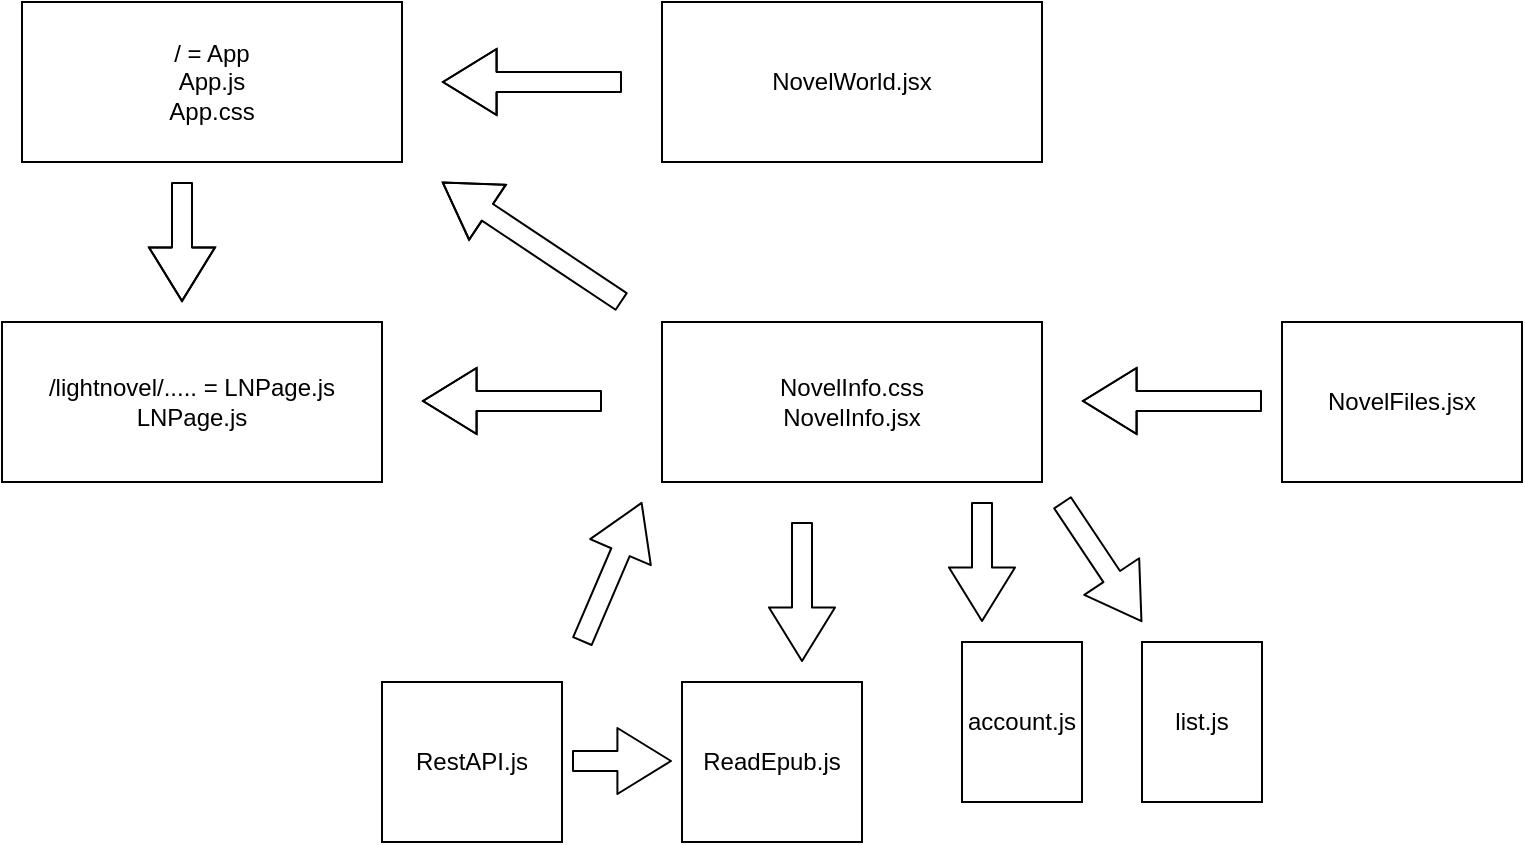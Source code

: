 <mxfile>
    <diagram id="As8xT1HVmM_xL0H-c9_n" name="Page-1">
        <mxGraphModel dx="1010" dy="618" grid="1" gridSize="10" guides="1" tooltips="1" connect="1" arrows="1" fold="1" page="1" pageScale="1" pageWidth="850" pageHeight="1100" math="0" shadow="0">
            <root>
                <mxCell id="0"/>
                <mxCell id="1" parent="0"/>
                <mxCell id="3" value="/ = App&lt;br&gt;App.js&lt;br&gt;App.css" style="rounded=0;whiteSpace=wrap;html=1;" parent="1" vertex="1">
                    <mxGeometry x="60" y="80" width="190" height="80" as="geometry"/>
                </mxCell>
                <mxCell id="4" value="" style="shape=flexArrow;endArrow=classic;html=1;endWidth=22;endSize=8.6;" parent="1" edge="1">
                    <mxGeometry width="50" height="50" relative="1" as="geometry">
                        <mxPoint x="360" y="120" as="sourcePoint"/>
                        <mxPoint x="270" y="120" as="targetPoint"/>
                        <Array as="points">
                            <mxPoint x="350" y="120"/>
                        </Array>
                    </mxGeometry>
                </mxCell>
                <mxCell id="5" value="NovelWorld.jsx" style="rounded=0;whiteSpace=wrap;html=1;" parent="1" vertex="1">
                    <mxGeometry x="380" y="80" width="190" height="80" as="geometry"/>
                </mxCell>
                <mxCell id="6" value="" style="shape=flexArrow;endArrow=classic;html=1;endWidth=22;endSize=8.6;" parent="1" edge="1">
                    <mxGeometry width="50" height="50" relative="1" as="geometry">
                        <mxPoint x="140" y="170" as="sourcePoint"/>
                        <mxPoint x="140" y="230" as="targetPoint"/>
                        <Array as="points">
                            <mxPoint x="140" y="180"/>
                        </Array>
                    </mxGeometry>
                </mxCell>
                <mxCell id="7" value="/lightnovel/..... = LNPage.js&lt;br&gt;LNPage.js" style="rounded=0;whiteSpace=wrap;html=1;" parent="1" vertex="1">
                    <mxGeometry x="50" y="240" width="190" height="80" as="geometry"/>
                </mxCell>
                <mxCell id="8" value="" style="shape=flexArrow;endArrow=classic;html=1;endWidth=22;endSize=8.6;" parent="1" edge="1">
                    <mxGeometry width="50" height="50" relative="1" as="geometry">
                        <mxPoint x="350" y="279.5" as="sourcePoint"/>
                        <mxPoint x="260" y="279.5" as="targetPoint"/>
                        <Array as="points">
                            <mxPoint x="340" y="279.5"/>
                        </Array>
                    </mxGeometry>
                </mxCell>
                <mxCell id="9" value="NovelInfo.css&lt;br&gt;NovelInfo.jsx" style="rounded=0;whiteSpace=wrap;html=1;" parent="1" vertex="1">
                    <mxGeometry x="380" y="240" width="190" height="80" as="geometry"/>
                </mxCell>
                <mxCell id="11" value="" style="shape=flexArrow;endArrow=classic;html=1;endWidth=22;endSize=8.6;" parent="1" edge="1">
                    <mxGeometry width="50" height="50" relative="1" as="geometry">
                        <mxPoint x="360" y="230" as="sourcePoint"/>
                        <mxPoint x="270" y="170" as="targetPoint"/>
                        <Array as="points">
                            <mxPoint x="330" y="210"/>
                        </Array>
                    </mxGeometry>
                </mxCell>
                <mxCell id="14" value="" style="shape=flexArrow;endArrow=classic;html=1;endWidth=22;endSize=8.6;" parent="1" edge="1">
                    <mxGeometry width="50" height="50" relative="1" as="geometry">
                        <mxPoint x="540" y="330" as="sourcePoint"/>
                        <mxPoint x="540" y="390" as="targetPoint"/>
                        <Array as="points">
                            <mxPoint x="540" y="330"/>
                        </Array>
                    </mxGeometry>
                </mxCell>
                <mxCell id="15" value="" style="shape=flexArrow;endArrow=classic;html=1;endWidth=22;endSize=8.6;" parent="1" edge="1">
                    <mxGeometry width="50" height="50" relative="1" as="geometry">
                        <mxPoint x="580" y="330" as="sourcePoint"/>
                        <mxPoint x="620" y="390" as="targetPoint"/>
                        <Array as="points">
                            <mxPoint x="580" y="330"/>
                        </Array>
                    </mxGeometry>
                </mxCell>
                <mxCell id="16" value="account.js" style="rounded=0;whiteSpace=wrap;html=1;" parent="1" vertex="1">
                    <mxGeometry x="530" y="400" width="60" height="80" as="geometry"/>
                </mxCell>
                <mxCell id="17" value="list.js" style="rounded=0;whiteSpace=wrap;html=1;" parent="1" vertex="1">
                    <mxGeometry x="620" y="400" width="60" height="80" as="geometry"/>
                </mxCell>
                <mxCell id="18" value="" style="shape=flexArrow;endArrow=classic;html=1;endWidth=22;endSize=8.6;" parent="1" edge="1">
                    <mxGeometry width="50" height="50" relative="1" as="geometry">
                        <mxPoint x="450" y="340" as="sourcePoint"/>
                        <mxPoint x="450" y="410" as="targetPoint"/>
                        <Array as="points">
                            <mxPoint x="450" y="340"/>
                        </Array>
                    </mxGeometry>
                </mxCell>
                <mxCell id="19" value="ReadEpub.js" style="rounded=0;whiteSpace=wrap;html=1;" parent="1" vertex="1">
                    <mxGeometry x="390" y="420" width="90" height="80" as="geometry"/>
                </mxCell>
                <mxCell id="20" value="RestAPI.js" style="rounded=0;whiteSpace=wrap;html=1;" parent="1" vertex="1">
                    <mxGeometry x="240" y="420" width="90" height="80" as="geometry"/>
                </mxCell>
                <mxCell id="22" value="" style="shape=flexArrow;endArrow=classic;html=1;endWidth=22;endSize=8.6;" parent="1" edge="1">
                    <mxGeometry width="50" height="50" relative="1" as="geometry">
                        <mxPoint x="335" y="459.5" as="sourcePoint"/>
                        <mxPoint x="385" y="459.5" as="targetPoint"/>
                        <Array as="points"/>
                    </mxGeometry>
                </mxCell>
                <mxCell id="24" value="" style="shape=flexArrow;endArrow=classic;html=1;endWidth=22;endSize=8.6;" parent="1" edge="1">
                    <mxGeometry width="50" height="50" relative="1" as="geometry">
                        <mxPoint x="340" y="400" as="sourcePoint"/>
                        <mxPoint x="370" y="330" as="targetPoint"/>
                        <Array as="points">
                            <mxPoint x="340" y="400"/>
                        </Array>
                    </mxGeometry>
                </mxCell>
                <mxCell id="25" value="" style="shape=flexArrow;endArrow=classic;html=1;endWidth=22;endSize=8.6;" edge="1" parent="1">
                    <mxGeometry width="50" height="50" relative="1" as="geometry">
                        <mxPoint x="680" y="279.5" as="sourcePoint"/>
                        <mxPoint x="590" y="279.5" as="targetPoint"/>
                        <Array as="points">
                            <mxPoint x="670" y="279.5"/>
                        </Array>
                    </mxGeometry>
                </mxCell>
                <mxCell id="26" value="NovelFiles.jsx" style="rounded=0;whiteSpace=wrap;html=1;" vertex="1" parent="1">
                    <mxGeometry x="690" y="240" width="120" height="80" as="geometry"/>
                </mxCell>
            </root>
        </mxGraphModel>
    </diagram>
</mxfile>